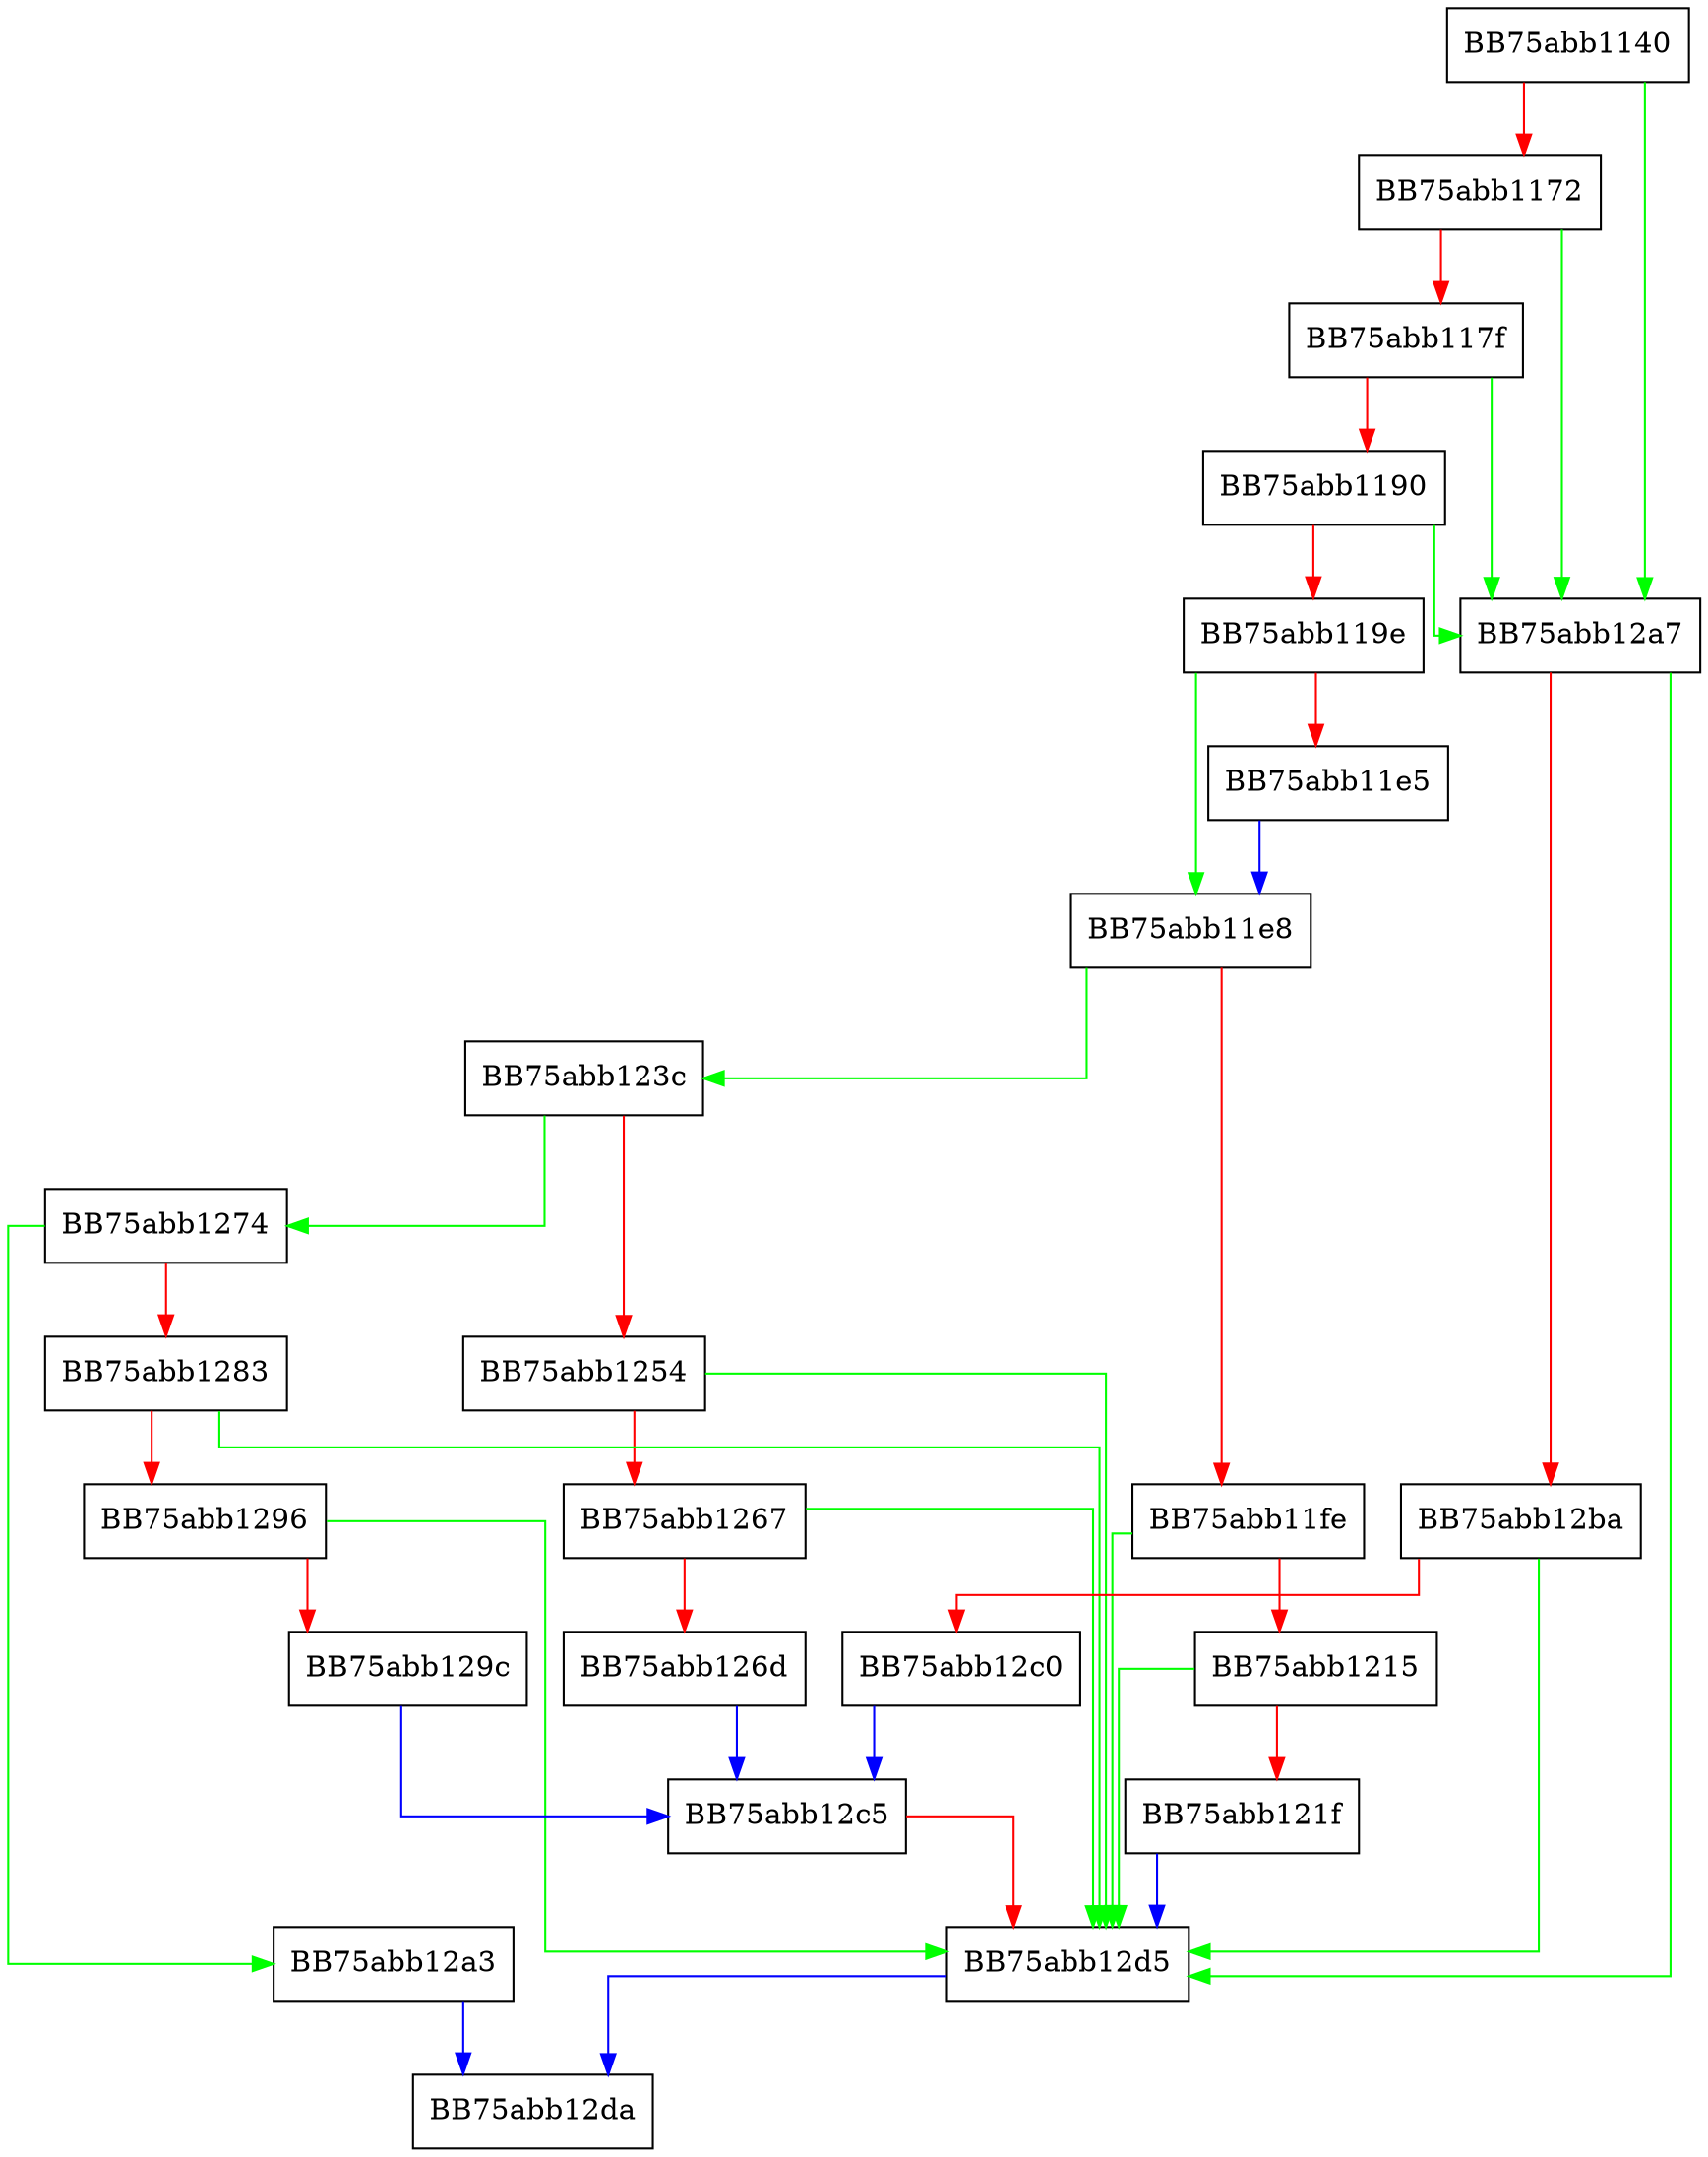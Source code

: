 digraph CertChainsToPinned {
  node [shape="box"];
  graph [splines=ortho];
  BB75abb1140 -> BB75abb12a7 [color="green"];
  BB75abb1140 -> BB75abb1172 [color="red"];
  BB75abb1172 -> BB75abb12a7 [color="green"];
  BB75abb1172 -> BB75abb117f [color="red"];
  BB75abb117f -> BB75abb12a7 [color="green"];
  BB75abb117f -> BB75abb1190 [color="red"];
  BB75abb1190 -> BB75abb12a7 [color="green"];
  BB75abb1190 -> BB75abb119e [color="red"];
  BB75abb119e -> BB75abb11e8 [color="green"];
  BB75abb119e -> BB75abb11e5 [color="red"];
  BB75abb11e5 -> BB75abb11e8 [color="blue"];
  BB75abb11e8 -> BB75abb123c [color="green"];
  BB75abb11e8 -> BB75abb11fe [color="red"];
  BB75abb11fe -> BB75abb12d5 [color="green"];
  BB75abb11fe -> BB75abb1215 [color="red"];
  BB75abb1215 -> BB75abb12d5 [color="green"];
  BB75abb1215 -> BB75abb121f [color="red"];
  BB75abb121f -> BB75abb12d5 [color="blue"];
  BB75abb123c -> BB75abb1274 [color="green"];
  BB75abb123c -> BB75abb1254 [color="red"];
  BB75abb1254 -> BB75abb12d5 [color="green"];
  BB75abb1254 -> BB75abb1267 [color="red"];
  BB75abb1267 -> BB75abb12d5 [color="green"];
  BB75abb1267 -> BB75abb126d [color="red"];
  BB75abb126d -> BB75abb12c5 [color="blue"];
  BB75abb1274 -> BB75abb12a3 [color="green"];
  BB75abb1274 -> BB75abb1283 [color="red"];
  BB75abb1283 -> BB75abb12d5 [color="green"];
  BB75abb1283 -> BB75abb1296 [color="red"];
  BB75abb1296 -> BB75abb12d5 [color="green"];
  BB75abb1296 -> BB75abb129c [color="red"];
  BB75abb129c -> BB75abb12c5 [color="blue"];
  BB75abb12a3 -> BB75abb12da [color="blue"];
  BB75abb12a7 -> BB75abb12d5 [color="green"];
  BB75abb12a7 -> BB75abb12ba [color="red"];
  BB75abb12ba -> BB75abb12d5 [color="green"];
  BB75abb12ba -> BB75abb12c0 [color="red"];
  BB75abb12c0 -> BB75abb12c5 [color="blue"];
  BB75abb12c5 -> BB75abb12d5 [color="red"];
  BB75abb12d5 -> BB75abb12da [color="blue"];
}